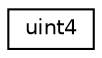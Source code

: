 digraph "Graphical Class Hierarchy"
{
  edge [fontname="Helvetica",fontsize="10",labelfontname="Helvetica",labelfontsize="10"];
  node [fontname="Helvetica",fontsize="10",shape=record];
  rankdir="LR";
  Node1 [label="uint4",height=0.2,width=0.4,color="black", fillcolor="white", style="filled",URL="$structuint4.html"];
}
